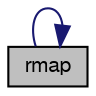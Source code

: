 digraph "rmap"
{
  bgcolor="transparent";
  edge [fontname="FreeSans",fontsize="10",labelfontname="FreeSans",labelfontsize="10"];
  node [fontname="FreeSans",fontsize="10",shape=record];
  rankdir="LR";
  Node56 [label="rmap",height=0.2,width=0.4,color="black", fillcolor="grey75", style="filled", fontcolor="black"];
  Node56 -> Node56 [color="midnightblue",fontsize="10",style="solid",fontname="FreeSans"];
}

